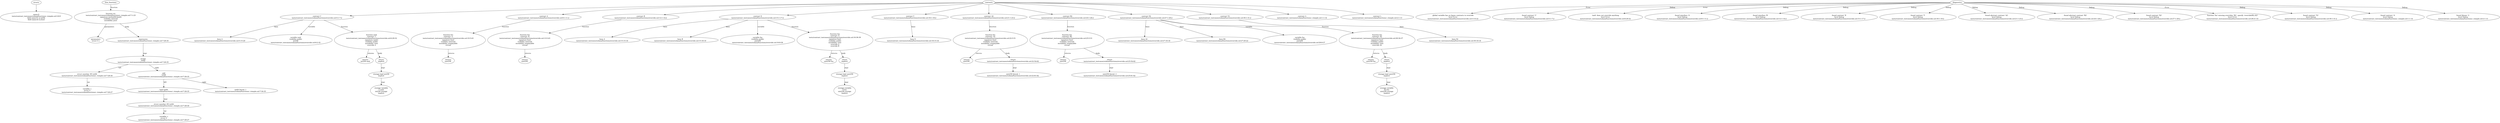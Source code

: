 strict digraph "tests/contract_testcases/solana/functions/override.sol" {
	S [label="name:S\ntests/contract_testcases/solana/functions/../simple.sol:3:8-9\nfield name:f1 ty:int64\nfield name:f2 ty:bool"]
	inc [label="function inc\ntests/contract_testcases/solana/functions/../simple.sol:7:1-23\nsignature inc((int64,bool))\nvisibility internal\nmutability pure"]
	parameters [label="parameters\nstruct S s"]
	expr [label="expression\ntests/contract_testcases/solana/functions/../simple.sol:7:26-35"]
	assign [label="assign\nint64\ntests/contract_testcases/solana/functions/../simple.sol:7:26-35"]
	structmember [label="struct member #0 int64\ntests/contract_testcases/solana/functions/../simple.sol:7:28-30"]
	variable [label="variable: s\nstruct S\ntests/contract_testcases/solana/functions/../simple.sol:7:26-27"]
	add [label="add\nint64\ntests/contract_testcases/solana/functions/../simple.sol:7:26-35"]
	load [label="load int64\ntests/contract_testcases/solana/functions/../simple.sol:7:26-35"]
	structmember_11 [label="struct member #0 int64\ntests/contract_testcases/solana/functions/../simple.sol:7:28-30"]
	variable_12 [label="variable: s\nstruct S\ntests/contract_testcases/solana/functions/../simple.sol:7:26-27"]
	number_literal [label="int64 literal: 1\ntests/contract_testcases/solana/functions/../simple.sol:7:34-35"]
	contract [label="contract C\ntests/contract_testcases/solana/functions/override.sol:5:1-7:2"]
	base [label="base A\ntests/contract_testcases/solana/functions/override.sol:5:15-20"]
	var [label="variable meh\nvisibility public\nint256\ntests/contract_testcases/solana/functions/override.sol:6:2-32"]
	meh [label="function meh\ncontract: C\ntests/contract_testcases/solana/functions/override.sol:6:29-32\nsignature meh()\nvisibility public\nmutability view\noverride A"]
	returns [label="returns\nint256 meh"]
	return [label="return\nimplicit"]
	storage_load [label="storage load int256\nimplicit"]
	storage_var [label="storage variable\nC.meh\nint256 storage\nimplicit"]
	contract_23 [label="contract A\ntests/contract_testcases/solana/functions/override.sol:9:1-11:2"]
	foo [label="function foo\ncontract: A\ntests/contract_testcases/solana/functions/override.sol:10:5-43\nsignature foo()\nvisibility external\nmutability nonpayable\nvirtual"]
	returns_25 [label="returns\nuint256 "]
	contract_26 [label="contract B\ntests/contract_testcases/solana/functions/override.sol:12:1-14:2"]
	foo_27 [label="function foo\ncontract: B\ntests/contract_testcases/solana/functions/override.sol:13:5-43\nsignature foo()\nvisibility external\nmutability nonpayable\nvirtual"]
	returns_28 [label="returns\nuint256 "]
	contract_29 [label="contract X\ntests/contract_testcases/solana/functions/override.sol:15:1-17:2"]
	base_30 [label="base A\ntests/contract_testcases/solana/functions/override.sol:15:15-16"]
	base_31 [label="base B\ntests/contract_testcases/solana/functions/override.sol:15:18-19"]
	var_32 [label="variable foo\nvisibility public\nuint256\ntests/contract_testcases/solana/functions/override.sol:16:9-39"]
	foo_33 [label="function foo\ncontract: X\ntests/contract_testcases/solana/functions/override.sol:16:36-39\nsignature foo()\nvisibility public\nmutability view\noverride A\noverride B"]
	returns_34 [label="returns\nuint256 foo"]
	return_35 [label="return\nimplicit"]
	storage_load_36 [label="storage load uint256\nimplicit"]
	storage_var_37 [label="storage variable\nX.foo\nuint256 storage\nimplicit"]
	contract_38 [label="contract Y\ntests/contract_testcases/solana/functions/override.sol:18:1-19:2"]
	base_39 [label="base X\ntests/contract_testcases/solana/functions/override.sol:18:15-16"]
	contract_40 [label="contract A2\ntests/contract_testcases/solana/functions/override.sol:21:1-23:2"]
	foo_41 [label="function foo\ncontract: A2\ntests/contract_testcases/solana/functions/override.sol:22:5-51\nsignature foo()\nvisibility external\nmutability nonpayable\nvirtual"]
	returns_42 [label="returns\nuint256 "]
	return_43 [label="return\ntests/contract_testcases/solana/functions/override.sol:22:54-62"]
	number_literal_44 [label="uint256 literal: 1\ntests/contract_testcases/solana/functions/override.sol:22:61-62"]
	contract_45 [label="contract B2\ntests/contract_testcases/solana/functions/override.sol:24:1-26:2"]
	foo_46 [label="function foo\ncontract: B2\ntests/contract_testcases/solana/functions/override.sol:25:5-51\nsignature foo()\nvisibility external\nmutability nonpayable\nvirtual"]
	returns_47 [label="returns\nuint256 "]
	return_48 [label="return\ntests/contract_testcases/solana/functions/override.sol:25:54-62"]
	number_literal_49 [label="uint256 literal: 2\ntests/contract_testcases/solana/functions/override.sol:25:61-62"]
	contract_50 [label="contract X2\ntests/contract_testcases/solana/functions/override.sol:27:1-29:2"]
	base_51 [label="base A2\ntests/contract_testcases/solana/functions/override.sol:27:16-18"]
	base_52 [label="base B2\ntests/contract_testcases/solana/functions/override.sol:27:20-22"]
	var_53 [label="variable foo\nvisibility public\nuint256\ntests/contract_testcases/solana/functions/override.sol:28:9-37"]
	foo_54 [label="function foo\ncontract: X2\ntests/contract_testcases/solana/functions/override.sol:28:34-37\nsignature foo()\nvisibility public\nmutability view\noverride A2"]
	returns_55 [label="returns\nuint256 foo"]
	return_56 [label="return\nimplicit"]
	storage_load_57 [label="storage load uint256\nimplicit"]
	storage_var_58 [label="storage variable\nX2.foo\nuint256 storage\nimplicit"]
	contract_59 [label="contract Y2\ntests/contract_testcases/solana/functions/override.sol:30:1-31:2"]
	base_60 [label="base X2\ntests/contract_testcases/solana/functions/override.sol:30:16-18"]
	contract_61 [label="contract A\ntests/contract_testcases/solana/functions/../simple.sol:1:1-14"]
	contract_62 [label="contract L\ntests/contract_testcases/solana/functions/../simple.sol:2:1-13"]
	diagnostic [label="global variable has no bases contracts to override\nlevel Error\ntests/contract_testcases/solana/functions/override.sol:3:14-22"]
	diagnostic_65 [label="found contract 'C'\nlevel Debug\ntests/contract_testcases/solana/functions/override.sol:5:1-7:2"]
	diagnostic_66 [label="'meh' does not override anything\nlevel Error\ntests/contract_testcases/solana/functions/override.sol:6:29-32"]
	diagnostic_67 [label="found interface 'A'\nlevel Debug\ntests/contract_testcases/solana/functions/override.sol:9:1-11:2"]
	diagnostic_68 [label="found interface 'B'\nlevel Debug\ntests/contract_testcases/solana/functions/override.sol:12:1-14:2"]
	diagnostic_69 [label="found contract 'X'\nlevel Debug\ntests/contract_testcases/solana/functions/override.sol:15:1-17:2"]
	diagnostic_70 [label="found contract 'Y'\nlevel Debug\ntests/contract_testcases/solana/functions/override.sol:18:1-19:2"]
	diagnostic_71 [label="found abstract contract 'A2'\nlevel Debug\ntests/contract_testcases/solana/functions/override.sol:21:1-23:2"]
	diagnostic_72 [label="found abstract contract 'B2'\nlevel Debug\ntests/contract_testcases/solana/functions/override.sol:24:1-26:2"]
	diagnostic_73 [label="found contract 'X2'\nlevel Debug\ntests/contract_testcases/solana/functions/override.sol:27:1-29:2"]
	diagnostic_74 [label="function 'foo' missing overrides 'B2', specify 'override(B2,A2)'\nlevel Error\ntests/contract_testcases/solana/functions/override.sol:28:21-33"]
	diagnostic_75 [label="found contract 'Y2'\nlevel Debug\ntests/contract_testcases/solana/functions/override.sol:30:1-31:2"]
	diagnostic_76 [label="found contract 'A'\nlevel Debug\ntests/contract_testcases/solana/functions/../simple.sol:1:1-14"]
	diagnostic_77 [label="found library 'L'\nlevel Debug\ntests/contract_testcases/solana/functions/../simple.sol:2:1-13"]
	structs -> S
	free_functions -> inc [label="function"]
	inc -> parameters [label="parameters"]
	inc -> expr [label="body"]
	expr -> assign [label="expr"]
	assign -> structmember [label="left"]
	structmember -> variable [label="var"]
	assign -> add [label="right"]
	add -> load [label="left"]
	load -> structmember_11 [label="expr"]
	structmember_11 -> variable_12 [label="var"]
	add -> number_literal [label="right"]
	contracts -> contract
	contract -> base [label="base"]
	contract -> var [label="variable"]
	contract -> meh [label="function"]
	meh -> returns [label="returns"]
	meh -> return [label="body"]
	return -> storage_load [label="expr"]
	storage_load -> storage_var [label="expr"]
	contracts -> contract_23
	contract_23 -> foo [label="function"]
	foo -> returns_25 [label="returns"]
	contracts -> contract_26
	contract_26 -> foo_27 [label="function"]
	foo_27 -> returns_28 [label="returns"]
	contracts -> contract_29
	contract_29 -> base_30 [label="base"]
	contract_29 -> base_31 [label="base"]
	contract_29 -> var_32 [label="variable"]
	contract_29 -> foo_33 [label="function"]
	foo_33 -> returns_34 [label="returns"]
	foo_33 -> return_35 [label="body"]
	return_35 -> storage_load_36 [label="expr"]
	storage_load_36 -> storage_var_37 [label="expr"]
	contracts -> contract_38
	contract_38 -> base_39 [label="base"]
	contracts -> contract_40
	contract_40 -> foo_41 [label="function"]
	foo_41 -> returns_42 [label="returns"]
	foo_41 -> return_43 [label="body"]
	return_43 -> number_literal_44 [label="expr"]
	contracts -> contract_45
	contract_45 -> foo_46 [label="function"]
	foo_46 -> returns_47 [label="returns"]
	foo_46 -> return_48 [label="body"]
	return_48 -> number_literal_49 [label="expr"]
	contracts -> contract_50
	contract_50 -> base_51 [label="base"]
	contract_50 -> base_52 [label="base"]
	contract_50 -> var_53 [label="variable"]
	contract_50 -> foo_54 [label="function"]
	foo_54 -> returns_55 [label="returns"]
	foo_54 -> return_56 [label="body"]
	return_56 -> storage_load_57 [label="expr"]
	storage_load_57 -> storage_var_58 [label="expr"]
	contracts -> contract_59
	contract_59 -> base_60 [label="base"]
	contracts -> contract_61
	contracts -> contract_62
	diagnostics -> diagnostic [label="Error"]
	diagnostics -> diagnostic_65 [label="Debug"]
	diagnostics -> diagnostic_66 [label="Error"]
	diagnostics -> diagnostic_67 [label="Debug"]
	diagnostics -> diagnostic_68 [label="Debug"]
	diagnostics -> diagnostic_69 [label="Debug"]
	diagnostics -> diagnostic_70 [label="Debug"]
	diagnostics -> diagnostic_71 [label="Debug"]
	diagnostics -> diagnostic_72 [label="Debug"]
	diagnostics -> diagnostic_73 [label="Debug"]
	diagnostics -> diagnostic_74 [label="Error"]
	diagnostics -> diagnostic_75 [label="Debug"]
	diagnostics -> diagnostic_76 [label="Debug"]
	diagnostics -> diagnostic_77 [label="Debug"]
}
